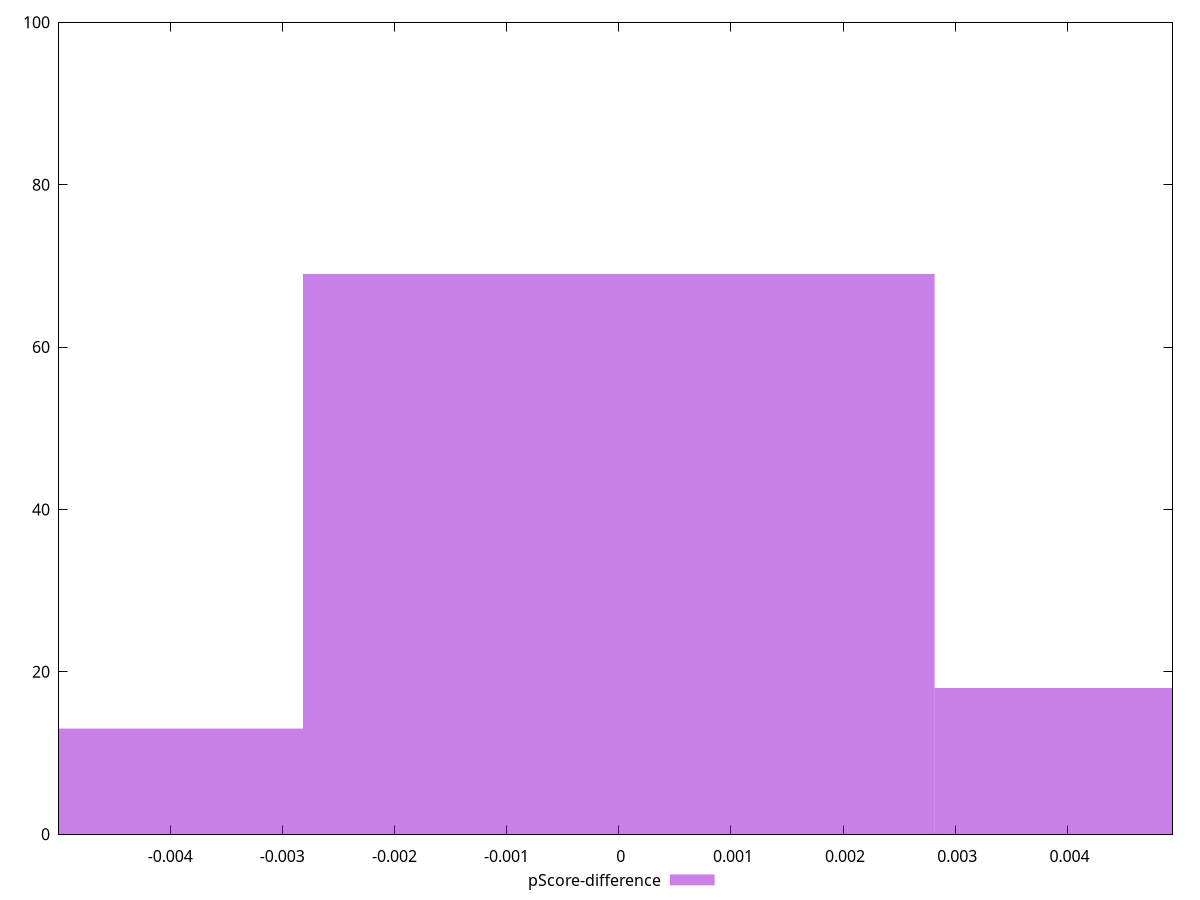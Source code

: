 reset

$pScoreDifference <<EOF
0 69
0.005631656730892535 18
-0.005631656730892535 13
EOF

set key outside below
set boxwidth 0.005631656730892535
set xrange [-0.0049910337711022365:0.00493726616220716]
set yrange [0:100]
set trange [0:100]
set style fill transparent solid 0.5 noborder
set terminal svg size 640, 490 enhanced background rgb 'white'
set output "reports/report_00028_2021-02-24T12-49-42.674Z/estimated-input-latency/samples/astro/pScore-difference/histogram.svg"

plot $pScoreDifference title "pScore-difference" with boxes

reset
